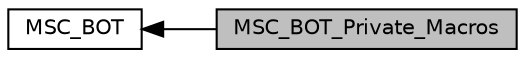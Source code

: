 digraph "MSC_BOT_Private_Macros"
{
  edge [fontname="Helvetica",fontsize="10",labelfontname="Helvetica",labelfontsize="10"];
  node [fontname="Helvetica",fontsize="10",shape=record];
  rankdir=LR;
  Node1 [label="MSC_BOT",height=0.2,width=0.4,color="black", fillcolor="white", style="filled",URL="$group___m_s_c___b_o_t.html",tooltip="This file is the Header file for usbd_msc_bot.c. "];
  Node0 [label="MSC_BOT_Private_Macros",height=0.2,width=0.4,color="black", fillcolor="grey75", style="filled", fontcolor="black"];
  Node1->Node0 [shape=plaintext, dir="back", style="solid"];
}

